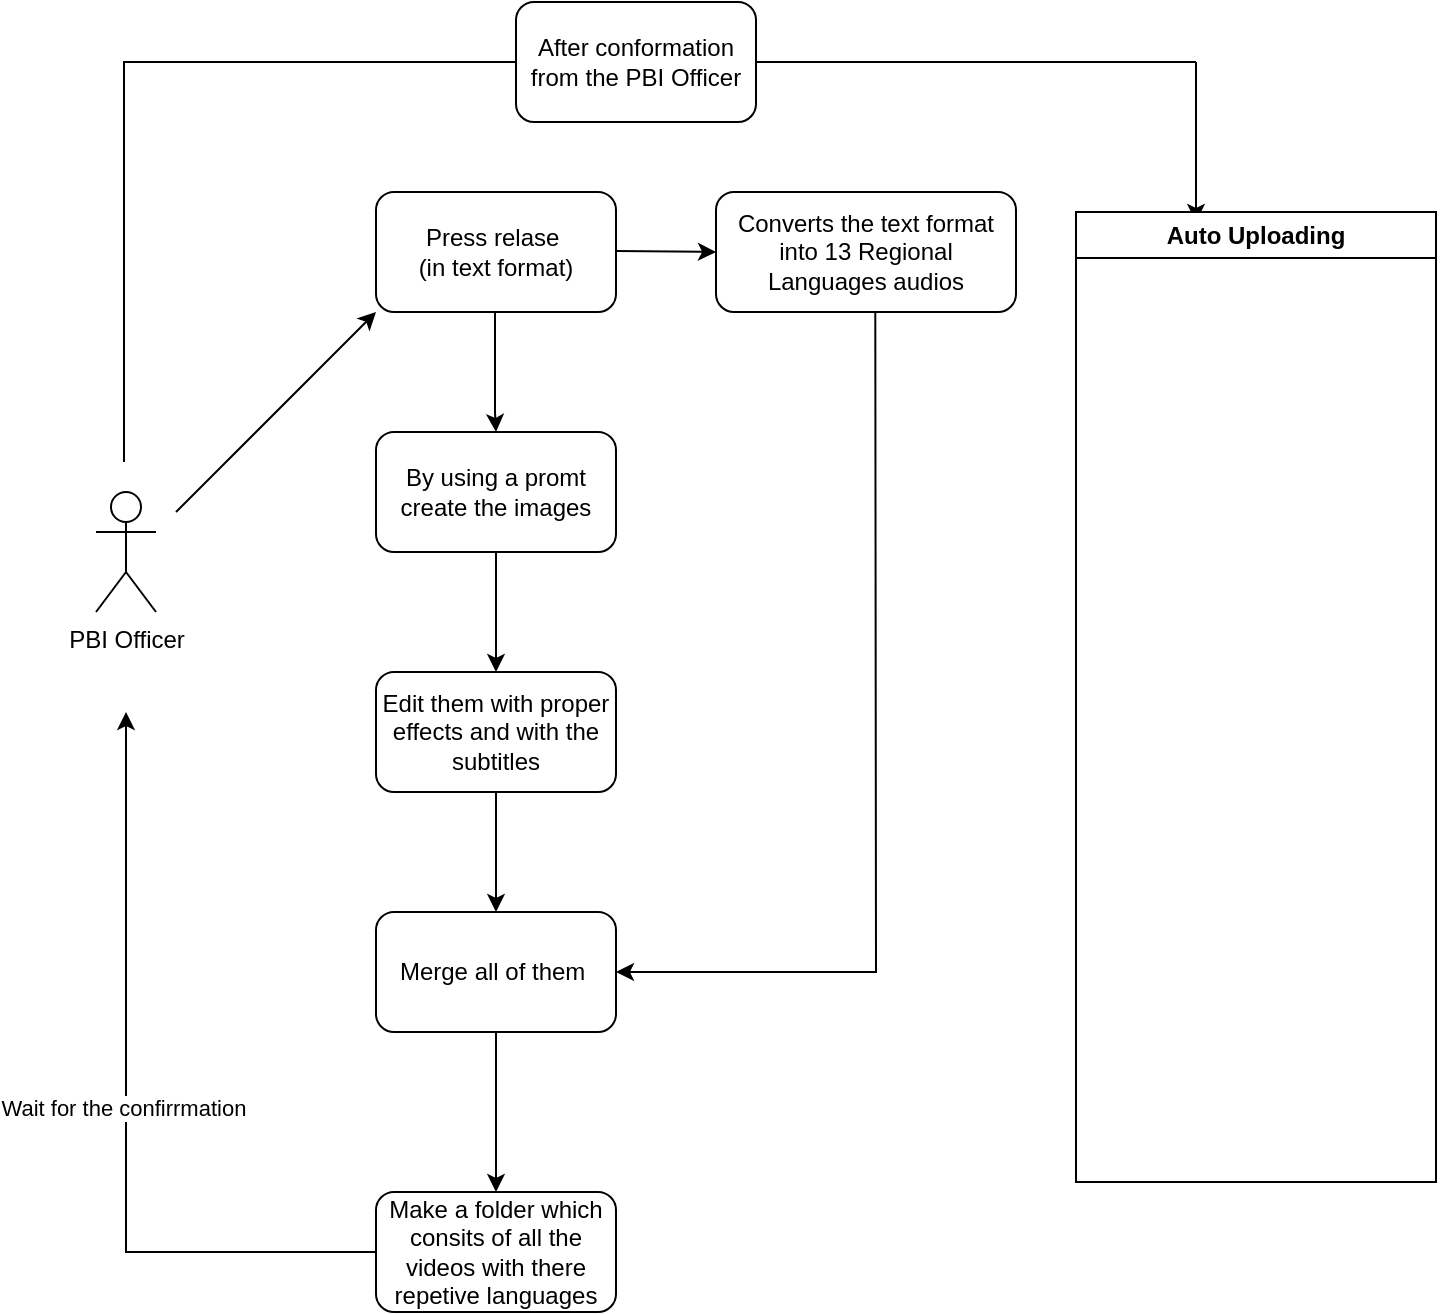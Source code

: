 <mxfile version="21.7.2" type="github">
  <diagram id="prtHgNgQTEPvFCAcTncT" name="Page-1">
    <mxGraphModel dx="1257" dy="691" grid="1" gridSize="10" guides="1" tooltips="1" connect="1" arrows="1" fold="1" page="1" pageScale="1" pageWidth="827" pageHeight="1169" math="0" shadow="0">
      <root>
        <mxCell id="0" />
        <mxCell id="1" parent="0" />
        <mxCell id="FzEf7iByXR1YTfTH5Bd--1" value="PBI Officer" style="shape=umlActor;verticalLabelPosition=bottom;verticalAlign=top;html=1;outlineConnect=0;" vertex="1" parent="1">
          <mxGeometry x="130" y="255" width="30" height="60" as="geometry" />
        </mxCell>
        <mxCell id="FzEf7iByXR1YTfTH5Bd--3" value="" style="endArrow=classic;html=1;rounded=0;" edge="1" parent="1">
          <mxGeometry width="50" height="50" relative="1" as="geometry">
            <mxPoint x="170" y="265" as="sourcePoint" />
            <mxPoint x="270" y="165" as="targetPoint" />
          </mxGeometry>
        </mxCell>
        <mxCell id="FzEf7iByXR1YTfTH5Bd--4" value="Press relase&amp;nbsp;&lt;br&gt;(in text format)" style="rounded=1;whiteSpace=wrap;html=1;" vertex="1" parent="1">
          <mxGeometry x="270" y="105" width="120" height="60" as="geometry" />
        </mxCell>
        <mxCell id="FzEf7iByXR1YTfTH5Bd--5" value="" style="endArrow=classic;html=1;rounded=0;" edge="1" parent="1">
          <mxGeometry width="50" height="50" relative="1" as="geometry">
            <mxPoint x="390" y="134.5" as="sourcePoint" />
            <mxPoint x="440" y="135" as="targetPoint" />
          </mxGeometry>
        </mxCell>
        <mxCell id="FzEf7iByXR1YTfTH5Bd--6" value="Converts the text format into 13 Regional Languages&amp;nbsp;audios" style="rounded=1;whiteSpace=wrap;html=1;" vertex="1" parent="1">
          <mxGeometry x="440" y="105" width="150" height="60" as="geometry" />
        </mxCell>
        <mxCell id="FzEf7iByXR1YTfTH5Bd--7" value="" style="endArrow=classic;html=1;rounded=0;" edge="1" parent="1">
          <mxGeometry width="50" height="50" relative="1" as="geometry">
            <mxPoint x="329.5" y="165" as="sourcePoint" />
            <mxPoint x="330" y="225" as="targetPoint" />
            <Array as="points">
              <mxPoint x="329.5" y="215" />
            </Array>
          </mxGeometry>
        </mxCell>
        <mxCell id="FzEf7iByXR1YTfTH5Bd--13" value="" style="edgeStyle=orthogonalEdgeStyle;rounded=0;orthogonalLoop=1;jettySize=auto;html=1;" edge="1" parent="1" source="FzEf7iByXR1YTfTH5Bd--8" target="FzEf7iByXR1YTfTH5Bd--10">
          <mxGeometry relative="1" as="geometry" />
        </mxCell>
        <mxCell id="FzEf7iByXR1YTfTH5Bd--8" value="By using a promt create the images" style="rounded=1;whiteSpace=wrap;html=1;" vertex="1" parent="1">
          <mxGeometry x="270" y="225" width="120" height="60" as="geometry" />
        </mxCell>
        <mxCell id="FzEf7iByXR1YTfTH5Bd--15" value="" style="edgeStyle=orthogonalEdgeStyle;rounded=0;orthogonalLoop=1;jettySize=auto;html=1;" edge="1" parent="1" source="FzEf7iByXR1YTfTH5Bd--10" target="FzEf7iByXR1YTfTH5Bd--14">
          <mxGeometry relative="1" as="geometry" />
        </mxCell>
        <mxCell id="FzEf7iByXR1YTfTH5Bd--10" value="Edit them with proper effects and with the subtitles" style="rounded=1;whiteSpace=wrap;html=1;" vertex="1" parent="1">
          <mxGeometry x="270" y="345" width="120" height="60" as="geometry" />
        </mxCell>
        <mxCell id="FzEf7iByXR1YTfTH5Bd--19" value="" style="edgeStyle=orthogonalEdgeStyle;rounded=0;orthogonalLoop=1;jettySize=auto;html=1;" edge="1" parent="1" source="FzEf7iByXR1YTfTH5Bd--14" target="FzEf7iByXR1YTfTH5Bd--18">
          <mxGeometry relative="1" as="geometry" />
        </mxCell>
        <mxCell id="FzEf7iByXR1YTfTH5Bd--14" value="Merge all of them&amp;nbsp;" style="rounded=1;whiteSpace=wrap;html=1;" vertex="1" parent="1">
          <mxGeometry x="270" y="465" width="120" height="60" as="geometry" />
        </mxCell>
        <mxCell id="FzEf7iByXR1YTfTH5Bd--17" value="" style="endArrow=classic;html=1;rounded=0;entryX=1;entryY=0.5;entryDx=0;entryDy=0;exitX=0.531;exitY=0.997;exitDx=0;exitDy=0;exitPerimeter=0;" edge="1" parent="1" source="FzEf7iByXR1YTfTH5Bd--6" target="FzEf7iByXR1YTfTH5Bd--14">
          <mxGeometry width="50" height="50" relative="1" as="geometry">
            <mxPoint x="510" y="175" as="sourcePoint" />
            <mxPoint x="570" y="335" as="targetPoint" />
            <Array as="points">
              <mxPoint x="520" y="495" />
            </Array>
          </mxGeometry>
        </mxCell>
        <mxCell id="FzEf7iByXR1YTfTH5Bd--18" value="Make a folder which consits of all the videos with there repetive&amp;nbsp;languages" style="whiteSpace=wrap;html=1;rounded=1;" vertex="1" parent="1">
          <mxGeometry x="270" y="605" width="120" height="60" as="geometry" />
        </mxCell>
        <mxCell id="FzEf7iByXR1YTfTH5Bd--22" value="" style="endArrow=classic;html=1;rounded=0;exitX=0;exitY=0.5;exitDx=0;exitDy=0;" edge="1" parent="1" source="FzEf7iByXR1YTfTH5Bd--18">
          <mxGeometry relative="1" as="geometry">
            <mxPoint x="260" y="625" as="sourcePoint" />
            <mxPoint x="145" y="365" as="targetPoint" />
            <Array as="points">
              <mxPoint x="145" y="635" />
            </Array>
          </mxGeometry>
        </mxCell>
        <mxCell id="FzEf7iByXR1YTfTH5Bd--23" value="Wait for the confirrmation&amp;nbsp;" style="edgeLabel;resizable=0;html=1;align=center;verticalAlign=middle;" connectable="0" vertex="1" parent="FzEf7iByXR1YTfTH5Bd--22">
          <mxGeometry relative="1" as="geometry" />
        </mxCell>
        <mxCell id="FzEf7iByXR1YTfTH5Bd--27" value="" style="endArrow=none;html=1;rounded=0;endFill=0;" edge="1" parent="1">
          <mxGeometry width="50" height="50" relative="1" as="geometry">
            <mxPoint x="144" y="240" as="sourcePoint" />
            <mxPoint x="680" y="40" as="targetPoint" />
            <Array as="points">
              <mxPoint x="144" y="40" />
            </Array>
          </mxGeometry>
        </mxCell>
        <mxCell id="FzEf7iByXR1YTfTH5Bd--30" value="" style="endArrow=classic;html=1;rounded=0;" edge="1" parent="1">
          <mxGeometry width="50" height="50" relative="1" as="geometry">
            <mxPoint x="680" y="40" as="sourcePoint" />
            <mxPoint x="680" y="120" as="targetPoint" />
            <Array as="points" />
          </mxGeometry>
        </mxCell>
        <mxCell id="FzEf7iByXR1YTfTH5Bd--31" value="After conformation from the PBI Officer" style="rounded=1;whiteSpace=wrap;html=1;" vertex="1" parent="1">
          <mxGeometry x="340" y="10" width="120" height="60" as="geometry" />
        </mxCell>
        <mxCell id="FzEf7iByXR1YTfTH5Bd--33" value="Auto Uploading" style="swimlane;whiteSpace=wrap;html=1;" vertex="1" parent="1">
          <mxGeometry x="620" y="115" width="180" height="485" as="geometry" />
        </mxCell>
      </root>
    </mxGraphModel>
  </diagram>
</mxfile>
